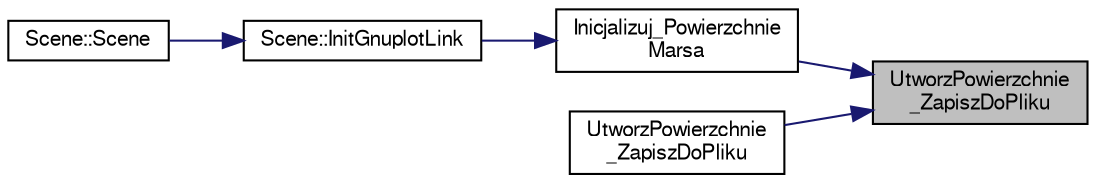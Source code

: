 digraph "UtworzPowierzchnie_ZapiszDoPliku"
{
 // LATEX_PDF_SIZE
  edge [fontname="FreeSans",fontsize="10",labelfontname="FreeSans",labelfontsize="10"];
  node [fontname="FreeSans",fontsize="10",shape=record];
  rankdir="RL";
  Node1 [label="UtworzPowierzchnie\l_ZapiszDoPliku",height=0.2,width=0.4,color="black", fillcolor="grey75", style="filled", fontcolor="black",tooltip=" "];
  Node1 -> Node2 [dir="back",color="midnightblue",fontsize="10",style="solid",fontname="FreeSans"];
  Node2 [label="Inicjalizuj_Powierzchnie\lMarsa",height=0.2,width=0.4,color="black", fillcolor="white", style="filled",URL="$a00050.html#a4ea2370930491646c4519a1f689f117c",tooltip="Inicjalizuje model powierzchni Marsa."];
  Node2 -> Node3 [dir="back",color="midnightblue",fontsize="10",style="solid",fontname="FreeSans"];
  Node3 [label="Scene::InitGnuplotLink",height=0.2,width=0.4,color="black", fillcolor="white", style="filled",URL="$a00133.html#a58e85f55140d5e623fb0acb93214f2c8",tooltip="Metoda inicjujaca lacze do gnuplota."];
  Node3 -> Node4 [dir="back",color="midnightblue",fontsize="10",style="solid",fontname="FreeSans"];
  Node4 [label="Scene::Scene",height=0.2,width=0.4,color="black", fillcolor="white", style="filled",URL="$a00133.html#ad10176d75a9cc0da56626f682d083507",tooltip="Konstruktor bezparametryczny."];
  Node1 -> Node5 [dir="back",color="midnightblue",fontsize="10",style="solid",fontname="FreeSans"];
  Node5 [label="UtworzPowierzchnie\l_ZapiszDoPliku",height=0.2,width=0.4,color="black", fillcolor="white", style="filled",URL="$a00080.html#a90f8388bf4b0322ca71017caae3e0d73",tooltip=" "];
}
